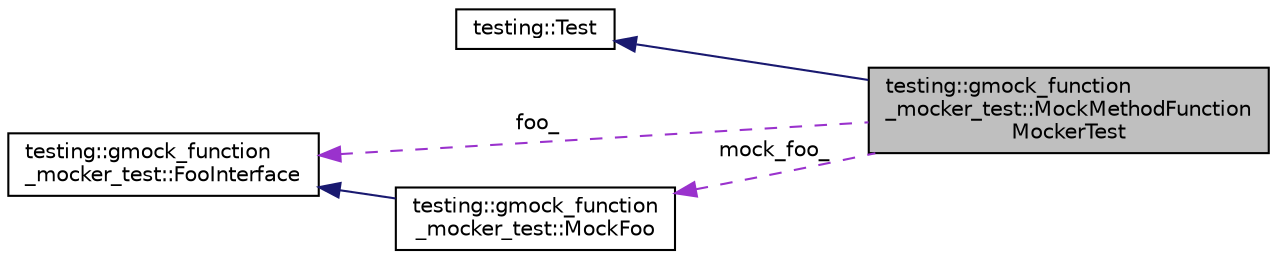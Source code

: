 digraph "testing::gmock_function_mocker_test::MockMethodFunctionMockerTest"
{
 // LATEX_PDF_SIZE
  edge [fontname="Helvetica",fontsize="10",labelfontname="Helvetica",labelfontsize="10"];
  node [fontname="Helvetica",fontsize="10",shape=record];
  rankdir="LR";
  Node1 [label="testing::gmock_function\l_mocker_test::MockMethodFunction\lMockerTest",height=0.2,width=0.4,color="black", fillcolor="grey75", style="filled", fontcolor="black",tooltip=" "];
  Node2 -> Node1 [dir="back",color="midnightblue",fontsize="10",style="solid",fontname="Helvetica"];
  Node2 [label="testing::Test",height=0.2,width=0.4,color="black", fillcolor="white", style="filled",URL="$classtesting_1_1Test.html",tooltip=" "];
  Node3 -> Node1 [dir="back",color="darkorchid3",fontsize="10",style="dashed",label=" foo_" ,fontname="Helvetica"];
  Node3 [label="testing::gmock_function\l_mocker_test::FooInterface",height=0.2,width=0.4,color="black", fillcolor="white", style="filled",URL="$classtesting_1_1gmock__function__mocker__test_1_1FooInterface.html",tooltip=" "];
  Node4 -> Node1 [dir="back",color="darkorchid3",fontsize="10",style="dashed",label=" mock_foo_" ,fontname="Helvetica"];
  Node4 [label="testing::gmock_function\l_mocker_test::MockFoo",height=0.2,width=0.4,color="black", fillcolor="white", style="filled",URL="$classtesting_1_1gmock__function__mocker__test_1_1MockFoo.html",tooltip=" "];
  Node3 -> Node4 [dir="back",color="midnightblue",fontsize="10",style="solid",fontname="Helvetica"];
}
